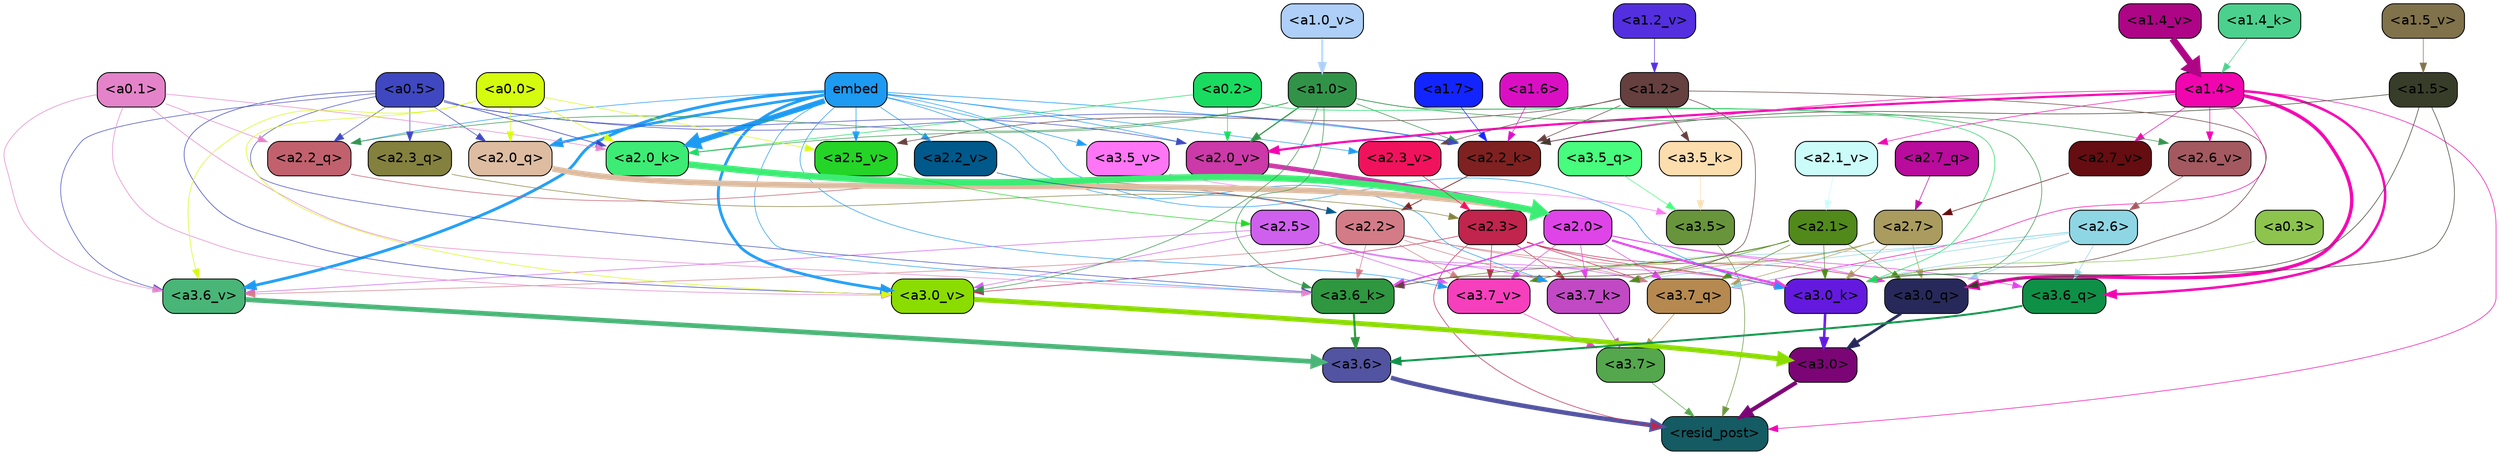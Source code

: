 strict digraph "" {
	graph [bgcolor=transparent,
		layout=dot,
		overlap=false,
		splines=true
	];
	"<a3.7>"	[color=black,
		fillcolor="#54a74c",
		fontname=Helvetica,
		shape=box,
		style="filled, rounded"];
	"<resid_post>"	[color=black,
		fillcolor="#145b63",
		fontname=Helvetica,
		shape=box,
		style="filled, rounded"];
	"<a3.7>" -> "<resid_post>"	[color="#54a74c",
		penwidth=0.6];
	"<a3.6>"	[color=black,
		fillcolor="#5253a1",
		fontname=Helvetica,
		shape=box,
		style="filled, rounded"];
	"<a3.6>" -> "<resid_post>"	[color="#5253a1",
		penwidth=4.6696330308914185];
	"<a3.5>"	[color=black,
		fillcolor="#68953b",
		fontname=Helvetica,
		shape=box,
		style="filled, rounded"];
	"<a3.5>" -> "<resid_post>"	[color="#68953b",
		penwidth=0.6];
	"<a3.0>"	[color=black,
		fillcolor="#7b0575",
		fontname=Helvetica,
		shape=box,
		style="filled, rounded"];
	"<a3.0>" -> "<resid_post>"	[color="#7b0575",
		penwidth=4.282557368278503];
	"<a2.3>"	[color=black,
		fillcolor="#c1244d",
		fontname=Helvetica,
		shape=box,
		style="filled, rounded"];
	"<a2.3>" -> "<resid_post>"	[color="#c1244d",
		penwidth=0.6];
	"<a3.7_q>"	[color=black,
		fillcolor="#b5894f",
		fontname=Helvetica,
		shape=box,
		style="filled, rounded"];
	"<a2.3>" -> "<a3.7_q>"	[color="#c1244d",
		penwidth=0.6];
	"<a3.0_q>"	[color=black,
		fillcolor="#27295a",
		fontname=Helvetica,
		shape=box,
		style="filled, rounded"];
	"<a2.3>" -> "<a3.0_q>"	[color="#c1244d",
		penwidth=0.6];
	"<a3.7_k>"	[color=black,
		fillcolor="#c149c4",
		fontname=Helvetica,
		shape=box,
		style="filled, rounded"];
	"<a2.3>" -> "<a3.7_k>"	[color="#c1244d",
		penwidth=0.6];
	"<a3.0_k>"	[color=black,
		fillcolor="#631ade",
		fontname=Helvetica,
		shape=box,
		style="filled, rounded"];
	"<a2.3>" -> "<a3.0_k>"	[color="#c1244d",
		penwidth=0.6];
	"<a3.7_v>"	[color=black,
		fillcolor="#f63fbc",
		fontname=Helvetica,
		shape=box,
		style="filled, rounded"];
	"<a2.3>" -> "<a3.7_v>"	[color="#c1244d",
		penwidth=0.6];
	"<a3.0_v>"	[color=black,
		fillcolor="#8bdc00",
		fontname=Helvetica,
		shape=box,
		style="filled, rounded"];
	"<a2.3>" -> "<a3.0_v>"	[color="#c1244d",
		penwidth=0.6];
	"<a1.4>"	[color=black,
		fillcolor="#f005af",
		fontname=Helvetica,
		shape=box,
		style="filled, rounded"];
	"<a1.4>" -> "<resid_post>"	[color="#f005af",
		penwidth=0.6];
	"<a1.4>" -> "<a3.7_q>"	[color="#f005af",
		penwidth=0.6];
	"<a3.6_q>"	[color=black,
		fillcolor="#0e9047",
		fontname=Helvetica,
		shape=box,
		style="filled, rounded"];
	"<a1.4>" -> "<a3.6_q>"	[color="#f005af",
		penwidth=2.6073555648326874];
	"<a1.4>" -> "<a3.0_q>"	[color="#f005af",
		penwidth=3.4971605762839317];
	"<a2.2_k>"	[color=black,
		fillcolor="#7f2120",
		fontname=Helvetica,
		shape=box,
		style="filled, rounded"];
	"<a1.4>" -> "<a2.2_k>"	[color="#f005af",
		penwidth=0.6];
	"<a2.7_v>"	[color=black,
		fillcolor="#650d10",
		fontname=Helvetica,
		shape=box,
		style="filled, rounded"];
	"<a1.4>" -> "<a2.7_v>"	[color="#f005af",
		penwidth=0.6];
	"<a2.6_v>"	[color=black,
		fillcolor="#a3595f",
		fontname=Helvetica,
		shape=box,
		style="filled, rounded"];
	"<a1.4>" -> "<a2.6_v>"	[color="#f005af",
		penwidth=0.6];
	"<a2.1_v>"	[color=black,
		fillcolor="#cbfcf9",
		fontname=Helvetica,
		shape=box,
		style="filled, rounded"];
	"<a1.4>" -> "<a2.1_v>"	[color="#f005af",
		penwidth=0.6];
	"<a2.0_v>"	[color=black,
		fillcolor="#cc39a8",
		fontname=Helvetica,
		shape=box,
		style="filled, rounded"];
	"<a1.4>" -> "<a2.0_v>"	[color="#f005af",
		penwidth=2.268670678138733];
	"<a3.7_q>" -> "<a3.7>"	[color="#b5894f",
		penwidth=0.6];
	"<a3.6_q>" -> "<a3.6>"	[color="#0e9047",
		penwidth=2.03758105635643];
	"<a3.5_q>"	[color=black,
		fillcolor="#48fc7d",
		fontname=Helvetica,
		shape=box,
		style="filled, rounded"];
	"<a3.5_q>" -> "<a3.5>"	[color="#48fc7d",
		penwidth=0.6];
	"<a3.0_q>" -> "<a3.0>"	[color="#27295a",
		penwidth=2.8638100624084473];
	"<a3.7_k>" -> "<a3.7>"	[color="#c149c4",
		penwidth=0.6];
	"<a3.6_k>"	[color=black,
		fillcolor="#2e9740",
		fontname=Helvetica,
		shape=box,
		style="filled, rounded"];
	"<a3.6_k>" -> "<a3.6>"	[color="#2e9740",
		penwidth=2.174198240041733];
	"<a3.5_k>"	[color=black,
		fillcolor="#fcddae",
		fontname=Helvetica,
		shape=box,
		style="filled, rounded"];
	"<a3.5_k>" -> "<a3.5>"	[color="#fcddae",
		penwidth=0.6];
	"<a3.0_k>" -> "<a3.0>"	[color="#631ade",
		penwidth=2.6274144649505615];
	"<a3.7_v>" -> "<a3.7>"	[color="#f63fbc",
		penwidth=0.6];
	"<a3.6_v>"	[color=black,
		fillcolor="#49b577",
		fontname=Helvetica,
		shape=box,
		style="filled, rounded"];
	"<a3.6_v>" -> "<a3.6>"	[color="#49b577",
		penwidth=5.002329230308533];
	"<a3.5_v>"	[color=black,
		fillcolor="#fe75f5",
		fontname=Helvetica,
		shape=box,
		style="filled, rounded"];
	"<a3.5_v>" -> "<a3.5>"	[color="#fe75f5",
		penwidth=0.6];
	"<a3.0_v>" -> "<a3.0>"	[color="#8bdc00",
		penwidth=5.188832879066467];
	"<a2.7>"	[color=black,
		fillcolor="#aa9c5f",
		fontname=Helvetica,
		shape=box,
		style="filled, rounded"];
	"<a2.7>" -> "<a3.7_q>"	[color="#aa9c5f",
		penwidth=0.6];
	"<a2.7>" -> "<a3.0_q>"	[color="#aa9c5f",
		penwidth=0.6];
	"<a2.7>" -> "<a3.7_k>"	[color="#aa9c5f",
		penwidth=0.6];
	"<a2.7>" -> "<a3.0_k>"	[color="#aa9c5f",
		penwidth=0.6];
	"<a2.7>" -> "<a3.7_v>"	[color="#aa9c5f",
		penwidth=0.6];
	"<a2.6>"	[color=black,
		fillcolor="#8fd6e5",
		fontname=Helvetica,
		shape=box,
		style="filled, rounded"];
	"<a2.6>" -> "<a3.7_q>"	[color="#8fd6e5",
		penwidth=0.6];
	"<a2.6>" -> "<a3.6_q>"	[color="#8fd6e5",
		penwidth=0.6];
	"<a2.6>" -> "<a3.0_q>"	[color="#8fd6e5",
		penwidth=0.6];
	"<a2.6>" -> "<a3.7_k>"	[color="#8fd6e5",
		penwidth=0.6];
	"<a2.6>" -> "<a3.0_k>"	[color="#8fd6e5",
		penwidth=0.6];
	"<a2.6>" -> "<a3.7_v>"	[color="#8fd6e5",
		penwidth=0.6];
	"<a2.5>"	[color=black,
		fillcolor="#cf60ee",
		fontname=Helvetica,
		shape=box,
		style="filled, rounded"];
	"<a2.5>" -> "<a3.7_q>"	[color="#cf60ee",
		penwidth=0.6];
	"<a2.5>" -> "<a3.7_k>"	[color="#cf60ee",
		penwidth=0.6];
	"<a2.5>" -> "<a3.0_k>"	[color="#cf60ee",
		penwidth=0.6];
	"<a2.5>" -> "<a3.7_v>"	[color="#cf60ee",
		penwidth=0.6];
	"<a2.5>" -> "<a3.6_v>"	[color="#cf60ee",
		penwidth=0.6];
	"<a2.5>" -> "<a3.0_v>"	[color="#cf60ee",
		penwidth=0.6];
	"<a2.2>"	[color=black,
		fillcolor="#d37c87",
		fontname=Helvetica,
		shape=box,
		style="filled, rounded"];
	"<a2.2>" -> "<a3.7_q>"	[color="#d37c87",
		penwidth=0.6];
	"<a2.2>" -> "<a3.7_k>"	[color="#d37c87",
		penwidth=0.6];
	"<a2.2>" -> "<a3.6_k>"	[color="#d37c87",
		penwidth=0.6];
	"<a2.2>" -> "<a3.0_k>"	[color="#d37c87",
		penwidth=0.6];
	"<a2.2>" -> "<a3.7_v>"	[color="#d37c87",
		penwidth=0.6];
	"<a2.2>" -> "<a3.6_v>"	[color="#d37c87",
		penwidth=0.6];
	"<a2.1>"	[color=black,
		fillcolor="#51891a",
		fontname=Helvetica,
		shape=box,
		style="filled, rounded"];
	"<a2.1>" -> "<a3.7_q>"	[color="#51891a",
		penwidth=0.6];
	"<a2.1>" -> "<a3.0_q>"	[color="#51891a",
		penwidth=0.6];
	"<a2.1>" -> "<a3.7_k>"	[color="#51891a",
		penwidth=0.6];
	"<a2.1>" -> "<a3.6_k>"	[color="#51891a",
		penwidth=0.6];
	"<a2.1>" -> "<a3.0_k>"	[color="#51891a",
		penwidth=0.6];
	"<a2.1>" -> "<a3.7_v>"	[color="#51891a",
		penwidth=0.6];
	"<a2.0>"	[color=black,
		fillcolor="#df44e8",
		fontname=Helvetica,
		shape=box,
		style="filled, rounded"];
	"<a2.0>" -> "<a3.7_q>"	[color="#df44e8",
		penwidth=0.6];
	"<a2.0>" -> "<a3.6_q>"	[color="#df44e8",
		penwidth=0.6];
	"<a2.0>" -> "<a3.0_q>"	[color="#df44e8",
		penwidth=0.6];
	"<a2.0>" -> "<a3.7_k>"	[color="#df44e8",
		penwidth=0.6];
	"<a2.0>" -> "<a3.6_k>"	[color="#df44e8",
		penwidth=1.5568191409111023];
	"<a2.0>" -> "<a3.0_k>"	[color="#df44e8",
		penwidth=2.270527422428131];
	"<a2.0>" -> "<a3.7_v>"	[color="#df44e8",
		penwidth=0.6];
	"<a1.5>"	[color=black,
		fillcolor="#383d29",
		fontname=Helvetica,
		shape=box,
		style="filled, rounded"];
	"<a1.5>" -> "<a3.0_q>"	[color="#383d29",
		penwidth=0.6];
	"<a1.5>" -> "<a3.0_k>"	[color="#383d29",
		penwidth=0.6];
	"<a1.5>" -> "<a2.2_k>"	[color="#383d29",
		penwidth=0.6];
	embed	[color=black,
		fillcolor="#1d9af1",
		fontname=Helvetica,
		shape=box,
		style="filled, rounded"];
	embed -> "<a3.7_k>"	[color="#1d9af1",
		penwidth=0.6];
	embed -> "<a3.6_k>"	[color="#1d9af1",
		penwidth=0.6];
	embed -> "<a3.0_k>"	[color="#1d9af1",
		penwidth=0.6];
	embed -> "<a3.7_v>"	[color="#1d9af1",
		penwidth=0.6];
	embed -> "<a3.6_v>"	[color="#1d9af1",
		penwidth=2.9588699340820312];
	embed -> "<a3.5_v>"	[color="#1d9af1",
		penwidth=0.6];
	embed -> "<a3.0_v>"	[color="#1d9af1",
		penwidth=2.8686431646347046];
	"<a2.2_q>"	[color=black,
		fillcolor="#c2616e",
		fontname=Helvetica,
		shape=box,
		style="filled, rounded"];
	embed -> "<a2.2_q>"	[color="#1d9af1",
		penwidth=0.6];
	"<a2.0_q>"	[color=black,
		fillcolor="#ddbca1",
		fontname=Helvetica,
		shape=box,
		style="filled, rounded"];
	embed -> "<a2.0_q>"	[color="#1d9af1",
		penwidth=2.7617180347442627];
	embed -> "<a2.2_k>"	[color="#1d9af1",
		penwidth=0.67606520652771];
	"<a2.0_k>"	[color=black,
		fillcolor="#3dec74",
		fontname=Helvetica,
		shape=box,
		style="filled, rounded"];
	embed -> "<a2.0_k>"	[color="#1d9af1",
		penwidth=5.615107178688049];
	"<a2.5_v>"	[color=black,
		fillcolor="#24d426",
		fontname=Helvetica,
		shape=box,
		style="filled, rounded"];
	embed -> "<a2.5_v>"	[color="#1d9af1",
		penwidth=0.6];
	"<a2.3_v>"	[color=black,
		fillcolor="#f1125d",
		fontname=Helvetica,
		shape=box,
		style="filled, rounded"];
	embed -> "<a2.3_v>"	[color="#1d9af1",
		penwidth=0.6];
	"<a2.2_v>"	[color=black,
		fillcolor="#00598b",
		fontname=Helvetica,
		shape=box,
		style="filled, rounded"];
	embed -> "<a2.2_v>"	[color="#1d9af1",
		penwidth=0.6];
	embed -> "<a2.0_v>"	[color="#1d9af1",
		penwidth=0.6];
	"<a1.2>"	[color=black,
		fillcolor="#663f3f",
		fontname=Helvetica,
		shape=box,
		style="filled, rounded"];
	"<a1.2>" -> "<a3.6_k>"	[color="#663f3f",
		penwidth=0.6];
	"<a1.2>" -> "<a3.5_k>"	[color="#663f3f",
		penwidth=0.6];
	"<a1.2>" -> "<a3.0_k>"	[color="#663f3f",
		penwidth=0.6];
	"<a1.2>" -> "<a2.2_k>"	[color="#663f3f",
		penwidth=0.6];
	"<a1.2>" -> "<a2.5_v>"	[color="#663f3f",
		penwidth=0.6];
	"<a1.2>" -> "<a2.3_v>"	[color="#663f3f",
		penwidth=0.6];
	"<a1.0>"	[color=black,
		fillcolor="#319348",
		fontname=Helvetica,
		shape=box,
		style="filled, rounded"];
	"<a1.0>" -> "<a3.6_k>"	[color="#319348",
		penwidth=0.6];
	"<a1.0>" -> "<a3.0_k>"	[color="#319348",
		penwidth=0.6];
	"<a1.0>" -> "<a3.0_v>"	[color="#319348",
		penwidth=0.6];
	"<a1.0>" -> "<a2.2_q>"	[color="#319348",
		penwidth=0.6];
	"<a1.0>" -> "<a2.2_k>"	[color="#319348",
		penwidth=0.6];
	"<a1.0>" -> "<a2.0_k>"	[color="#319348",
		penwidth=0.6];
	"<a1.0>" -> "<a2.6_v>"	[color="#319348",
		penwidth=0.6];
	"<a1.0>" -> "<a2.0_v>"	[color="#319348",
		penwidth=1.27996826171875];
	"<a0.5>"	[color=black,
		fillcolor="#3f48c0",
		fontname=Helvetica,
		shape=box,
		style="filled, rounded"];
	"<a0.5>" -> "<a3.6_k>"	[color="#3f48c0",
		penwidth=0.6];
	"<a0.5>" -> "<a3.6_v>"	[color="#3f48c0",
		penwidth=0.6];
	"<a0.5>" -> "<a3.0_v>"	[color="#3f48c0",
		penwidth=0.6421224474906921];
	"<a2.3_q>"	[color=black,
		fillcolor="#84813e",
		fontname=Helvetica,
		shape=box,
		style="filled, rounded"];
	"<a0.5>" -> "<a2.3_q>"	[color="#3f48c0",
		penwidth=0.6];
	"<a0.5>" -> "<a2.2_q>"	[color="#3f48c0",
		penwidth=0.6];
	"<a0.5>" -> "<a2.0_q>"	[color="#3f48c0",
		penwidth=0.6];
	"<a0.5>" -> "<a2.2_k>"	[color="#3f48c0",
		penwidth=0.6];
	"<a0.5>" -> "<a2.0_k>"	[color="#3f48c0",
		penwidth=0.7151575088500977];
	"<a0.5>" -> "<a2.0_v>"	[color="#3f48c0",
		penwidth=0.6];
	"<a0.1>"	[color=black,
		fillcolor="#e483c9",
		fontname=Helvetica,
		shape=box,
		style="filled, rounded"];
	"<a0.1>" -> "<a3.6_k>"	[color="#e483c9",
		penwidth=0.6];
	"<a0.1>" -> "<a3.6_v>"	[color="#e483c9",
		penwidth=0.6];
	"<a0.1>" -> "<a3.0_v>"	[color="#e483c9",
		penwidth=0.6];
	"<a0.1>" -> "<a2.2_q>"	[color="#e483c9",
		penwidth=0.6];
	"<a0.1>" -> "<a2.0_k>"	[color="#e483c9",
		penwidth=0.6];
	"<a0.3>"	[color=black,
		fillcolor="#8cc44e",
		fontname=Helvetica,
		shape=box,
		style="filled, rounded"];
	"<a0.3>" -> "<a3.0_k>"	[color="#8cc44e",
		penwidth=0.6];
	"<a0.2>"	[color=black,
		fillcolor="#19db60",
		fontname=Helvetica,
		shape=box,
		style="filled, rounded"];
	"<a0.2>" -> "<a3.0_k>"	[color="#19db60",
		penwidth=0.6];
	"<a0.2>" -> "<a2.0_k>"	[color="#19db60",
		penwidth=0.6];
	"<a0.2>" -> "<a2.0_v>"	[color="#19db60",
		penwidth=0.6];
	"<a0.0>"	[color=black,
		fillcolor="#d5fb0f",
		fontname=Helvetica,
		shape=box,
		style="filled, rounded"];
	"<a0.0>" -> "<a3.6_v>"	[color="#d5fb0f",
		penwidth=0.6];
	"<a0.0>" -> "<a3.0_v>"	[color="#d5fb0f",
		penwidth=0.6];
	"<a0.0>" -> "<a2.0_q>"	[color="#d5fb0f",
		penwidth=0.6];
	"<a0.0>" -> "<a2.0_k>"	[color="#d5fb0f",
		penwidth=0.6];
	"<a0.0>" -> "<a2.5_v>"	[color="#d5fb0f",
		penwidth=0.6];
	"<a2.7_q>"	[color=black,
		fillcolor="#b90b9c",
		fontname=Helvetica,
		shape=box,
		style="filled, rounded"];
	"<a2.7_q>" -> "<a2.7>"	[color="#b90b9c",
		penwidth=0.6];
	"<a2.3_q>" -> "<a2.3>"	[color="#84813e",
		penwidth=0.6];
	"<a2.2_q>" -> "<a2.2>"	[color="#c2616e",
		penwidth=0.6340763568878174];
	"<a2.0_q>" -> "<a2.0>"	[color="#ddbca1",
		penwidth=6.0160088539123535];
	"<a2.2_k>" -> "<a2.2>"	[color="#7f2120",
		penwidth=0.7764816284179688];
	"<a2.0_k>" -> "<a2.0>"	[color="#3dec74",
		penwidth=6.773025274276733];
	"<a2.7_v>" -> "<a2.7>"	[color="#650d10",
		penwidth=0.6];
	"<a2.6_v>" -> "<a2.6>"	[color="#a3595f",
		penwidth=0.6];
	"<a2.5_v>" -> "<a2.5>"	[color="#24d426",
		penwidth=0.6];
	"<a2.3_v>" -> "<a2.3>"	[color="#f1125d",
		penwidth=0.6];
	"<a2.2_v>" -> "<a2.2>"	[color="#00598b",
		penwidth=0.6];
	"<a2.1_v>" -> "<a2.1>"	[color="#cbfcf9",
		penwidth=0.6];
	"<a2.0_v>" -> "<a2.0>"	[color="#cc39a8",
		penwidth=4.906715989112854];
	"<a1.7>"	[color=black,
		fillcolor="#1325ff",
		fontname=Helvetica,
		shape=box,
		style="filled, rounded"];
	"<a1.7>" -> "<a2.2_k>"	[color="#1325ff",
		penwidth=0.6];
	"<a1.6>"	[color=black,
		fillcolor="#da0fc4",
		fontname=Helvetica,
		shape=box,
		style="filled, rounded"];
	"<a1.6>" -> "<a2.2_k>"	[color="#da0fc4",
		penwidth=0.6];
	"<a1.4_k>"	[color=black,
		fillcolor="#4bd18d",
		fontname=Helvetica,
		shape=box,
		style="filled, rounded"];
	"<a1.4_k>" -> "<a1.4>"	[color="#4bd18d",
		penwidth=0.6];
	"<a1.5_v>"	[color=black,
		fillcolor="#80724b",
		fontname=Helvetica,
		shape=box,
		style="filled, rounded"];
	"<a1.5_v>" -> "<a1.5>"	[color="#80724b",
		penwidth=0.6];
	"<a1.4_v>"	[color=black,
		fillcolor="#ad0586",
		fontname=Helvetica,
		shape=box,
		style="filled, rounded"];
	"<a1.4_v>" -> "<a1.4>"	[color="#ad0586",
		penwidth=7.093163728713989];
	"<a1.2_v>"	[color=black,
		fillcolor="#532fdf",
		fontname=Helvetica,
		shape=box,
		style="filled, rounded"];
	"<a1.2_v>" -> "<a1.2>"	[color="#532fdf",
		penwidth=0.6];
	"<a1.0_v>"	[color=black,
		fillcolor="#adcff8",
		fontname=Helvetica,
		shape=box,
		style="filled, rounded"];
	"<a1.0_v>" -> "<a1.0>"	[color="#adcff8",
		penwidth=1.9666723012924194];
}
